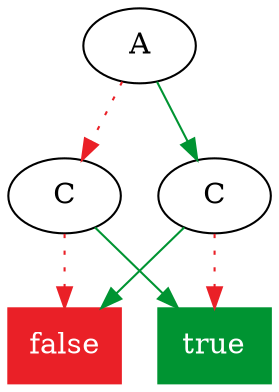 digraph G {

  id0 [label="false", shape=box, color="#ea2027", fontcolor="#ffffff", style=filled, fillcolor="#ea2027"]
  id1 [label="true", shape=box, color="#009432", fontcolor="#ffffff", style=filled, fillcolor="#009432"]
  id6 [label="C"]
  id7 [label="C"]
  id11 [label="A"]

  id6 -> id0 [color="#ea2027", fontcolor="#ea2027", style=dotted]
  id6 -> id1 [color="#009432", fontcolor="#009432", style=solid]
  id7 -> id1 [color="#ea2027", fontcolor="#ea2027", style=dotted]
  id7 -> id0 [color="#009432", fontcolor="#009432", style=solid]
  id11 -> id6 [color="#ea2027", fontcolor="#ea2027", style=dotted]
  id11 -> id7 [color="#009432", fontcolor="#009432", style=solid]
}
